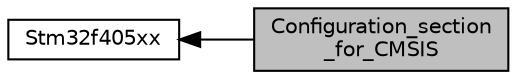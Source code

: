 digraph "Configuration_section_for_CMSIS"
{
  edge [fontname="Helvetica",fontsize="10",labelfontname="Helvetica",labelfontsize="10"];
  node [fontname="Helvetica",fontsize="10",shape=box];
  rankdir=LR;
  Node2 [label="Stm32f405xx",height=0.2,width=0.4,color="black", fillcolor="white", style="filled",URL="$group__stm32f405xx.html",tooltip=" "];
  Node1 [label="Configuration_section\l_for_CMSIS",height=0.2,width=0.4,color="black", fillcolor="grey75", style="filled", fontcolor="black",tooltip=" "];
  Node2->Node1 [shape=plaintext, dir="back", style="solid"];
}
